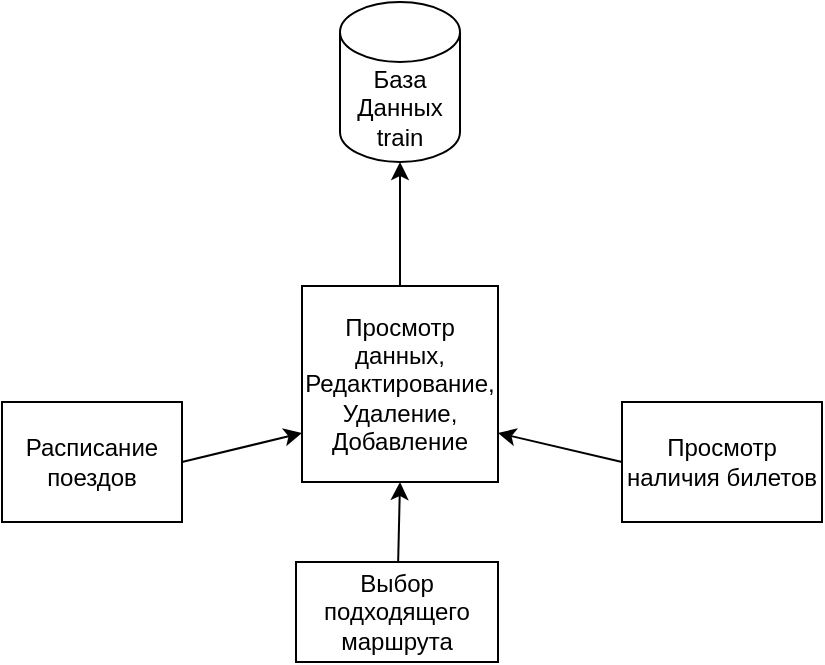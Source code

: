 <mxfile version="14.4.3" type="github">
  <diagram name="Page-1" id="c7558073-3199-34d8-9f00-42111426c3f3">
    <mxGraphModel dx="1221" dy="645" grid="1" gridSize="10" guides="1" tooltips="1" connect="1" arrows="1" fold="1" page="1" pageScale="1" pageWidth="826" pageHeight="1169" background="#ffffff" math="0" shadow="0">
      <root>
        <mxCell id="0" />
        <mxCell id="1" parent="0" />
        <mxCell id="wXoaDlnzzZitLM3zypYV-96" value="Просмотр данных,&lt;br&gt;Редактирование,&lt;br&gt;Удаление, Добавление" style="whiteSpace=wrap;html=1;aspect=fixed;" vertex="1" parent="1">
          <mxGeometry x="360" y="332" width="98" height="98" as="geometry" />
        </mxCell>
        <mxCell id="wXoaDlnzzZitLM3zypYV-97" value="База Данных&lt;br&gt;train" style="shape=cylinder3;whiteSpace=wrap;html=1;boundedLbl=1;backgroundOutline=1;size=15;" vertex="1" parent="1">
          <mxGeometry x="379" y="190" width="60" height="80" as="geometry" />
        </mxCell>
        <mxCell id="wXoaDlnzzZitLM3zypYV-98" value="" style="endArrow=classic;html=1;exitX=0.5;exitY=0;exitDx=0;exitDy=0;entryX=0.5;entryY=1;entryDx=0;entryDy=0;entryPerimeter=0;" edge="1" parent="1" source="wXoaDlnzzZitLM3zypYV-96" target="wXoaDlnzzZitLM3zypYV-97">
          <mxGeometry width="50" height="50" relative="1" as="geometry">
            <mxPoint x="310" y="340" as="sourcePoint" />
            <mxPoint x="360" y="290" as="targetPoint" />
          </mxGeometry>
        </mxCell>
        <mxCell id="wXoaDlnzzZitLM3zypYV-99" value="Расписание поездов" style="rounded=0;whiteSpace=wrap;html=1;" vertex="1" parent="1">
          <mxGeometry x="210" y="390" width="90" height="60" as="geometry" />
        </mxCell>
        <mxCell id="wXoaDlnzzZitLM3zypYV-100" value="" style="endArrow=classic;html=1;entryX=0;entryY=0.75;entryDx=0;entryDy=0;exitX=1;exitY=0.5;exitDx=0;exitDy=0;" edge="1" parent="1" source="wXoaDlnzzZitLM3zypYV-99" target="wXoaDlnzzZitLM3zypYV-96">
          <mxGeometry width="50" height="50" relative="1" as="geometry">
            <mxPoint x="270" y="460" as="sourcePoint" />
            <mxPoint x="320" y="410" as="targetPoint" />
          </mxGeometry>
        </mxCell>
        <mxCell id="wXoaDlnzzZitLM3zypYV-101" value="Выбор подходящего маршрута" style="rounded=0;whiteSpace=wrap;html=1;" vertex="1" parent="1">
          <mxGeometry x="357" y="470" width="101" height="50" as="geometry" />
        </mxCell>
        <mxCell id="wXoaDlnzzZitLM3zypYV-102" value="" style="endArrow=classic;html=1;entryX=0.5;entryY=1;entryDx=0;entryDy=0;" edge="1" parent="1" source="wXoaDlnzzZitLM3zypYV-101" target="wXoaDlnzzZitLM3zypYV-96">
          <mxGeometry width="50" height="50" relative="1" as="geometry">
            <mxPoint x="240" y="580" as="sourcePoint" />
            <mxPoint x="290" y="530" as="targetPoint" />
          </mxGeometry>
        </mxCell>
        <mxCell id="wXoaDlnzzZitLM3zypYV-103" value="Просмотр наличия билетов" style="rounded=0;whiteSpace=wrap;html=1;" vertex="1" parent="1">
          <mxGeometry x="520" y="390" width="100" height="60" as="geometry" />
        </mxCell>
        <mxCell id="wXoaDlnzzZitLM3zypYV-104" value="" style="endArrow=classic;html=1;entryX=1;entryY=0.75;entryDx=0;entryDy=0;exitX=0;exitY=0.5;exitDx=0;exitDy=0;" edge="1" parent="1" source="wXoaDlnzzZitLM3zypYV-103" target="wXoaDlnzzZitLM3zypYV-96">
          <mxGeometry width="50" height="50" relative="1" as="geometry">
            <mxPoint x="520" y="380" as="sourcePoint" />
            <mxPoint x="570" y="330" as="targetPoint" />
          </mxGeometry>
        </mxCell>
      </root>
    </mxGraphModel>
  </diagram>
</mxfile>
